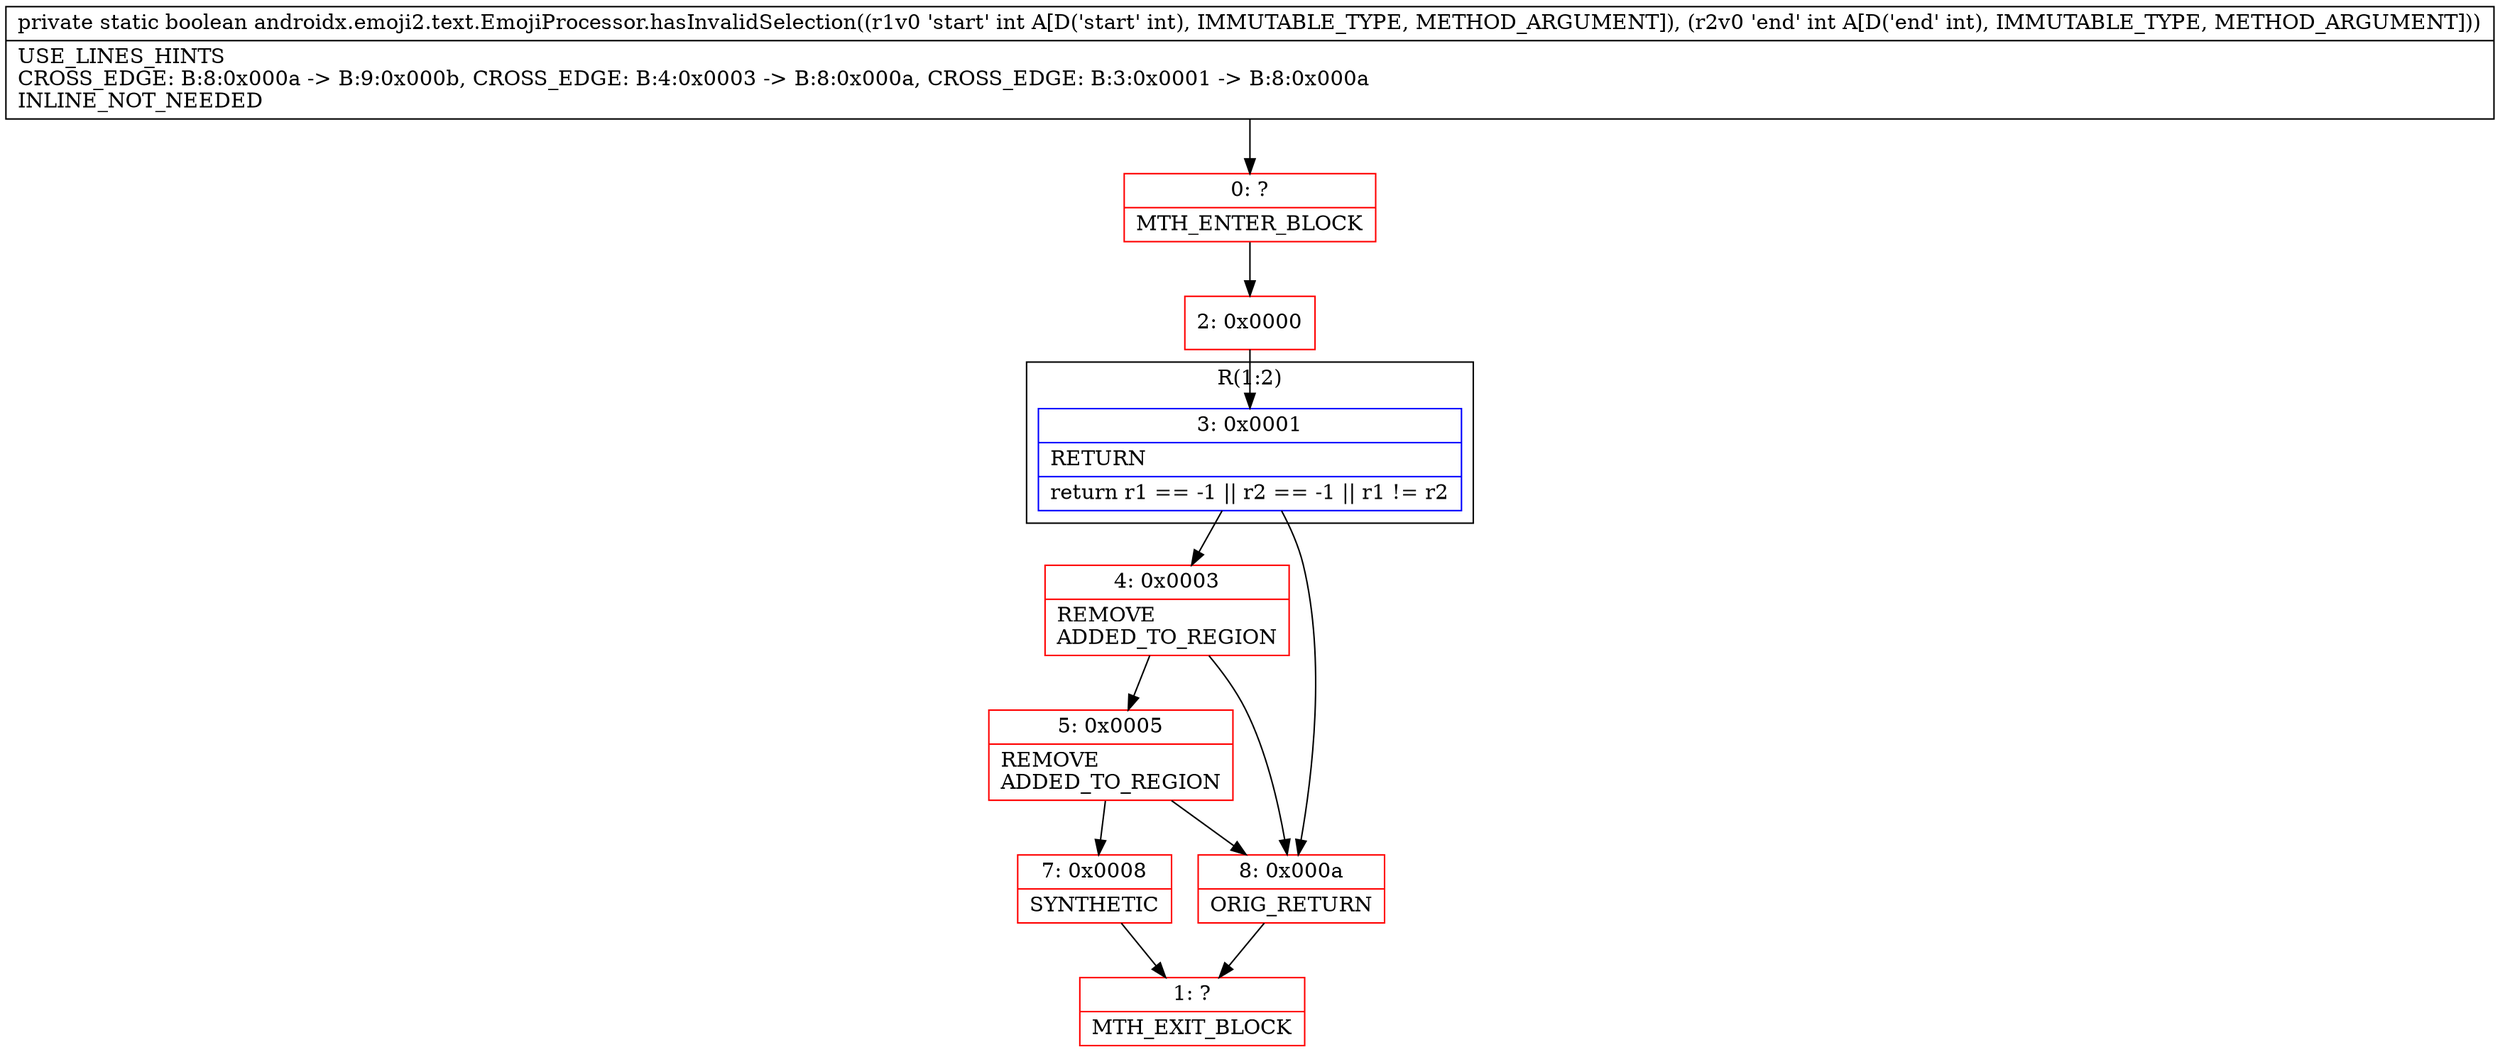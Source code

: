 digraph "CFG forandroidx.emoji2.text.EmojiProcessor.hasInvalidSelection(II)Z" {
subgraph cluster_Region_413308041 {
label = "R(1:2)";
node [shape=record,color=blue];
Node_3 [shape=record,label="{3\:\ 0x0001|RETURN\l|return r1 == \-1 \|\| r2 == \-1 \|\| r1 != r2\l}"];
}
Node_0 [shape=record,color=red,label="{0\:\ ?|MTH_ENTER_BLOCK\l}"];
Node_2 [shape=record,color=red,label="{2\:\ 0x0000}"];
Node_4 [shape=record,color=red,label="{4\:\ 0x0003|REMOVE\lADDED_TO_REGION\l}"];
Node_5 [shape=record,color=red,label="{5\:\ 0x0005|REMOVE\lADDED_TO_REGION\l}"];
Node_7 [shape=record,color=red,label="{7\:\ 0x0008|SYNTHETIC\l}"];
Node_1 [shape=record,color=red,label="{1\:\ ?|MTH_EXIT_BLOCK\l}"];
Node_8 [shape=record,color=red,label="{8\:\ 0x000a|ORIG_RETURN\l}"];
MethodNode[shape=record,label="{private static boolean androidx.emoji2.text.EmojiProcessor.hasInvalidSelection((r1v0 'start' int A[D('start' int), IMMUTABLE_TYPE, METHOD_ARGUMENT]), (r2v0 'end' int A[D('end' int), IMMUTABLE_TYPE, METHOD_ARGUMENT]))  | USE_LINES_HINTS\lCROSS_EDGE: B:8:0x000a \-\> B:9:0x000b, CROSS_EDGE: B:4:0x0003 \-\> B:8:0x000a, CROSS_EDGE: B:3:0x0001 \-\> B:8:0x000a\lINLINE_NOT_NEEDED\l}"];
MethodNode -> Node_0;Node_3 -> Node_4;
Node_3 -> Node_8;
Node_0 -> Node_2;
Node_2 -> Node_3;
Node_4 -> Node_5;
Node_4 -> Node_8;
Node_5 -> Node_7;
Node_5 -> Node_8;
Node_7 -> Node_1;
Node_8 -> Node_1;
}

